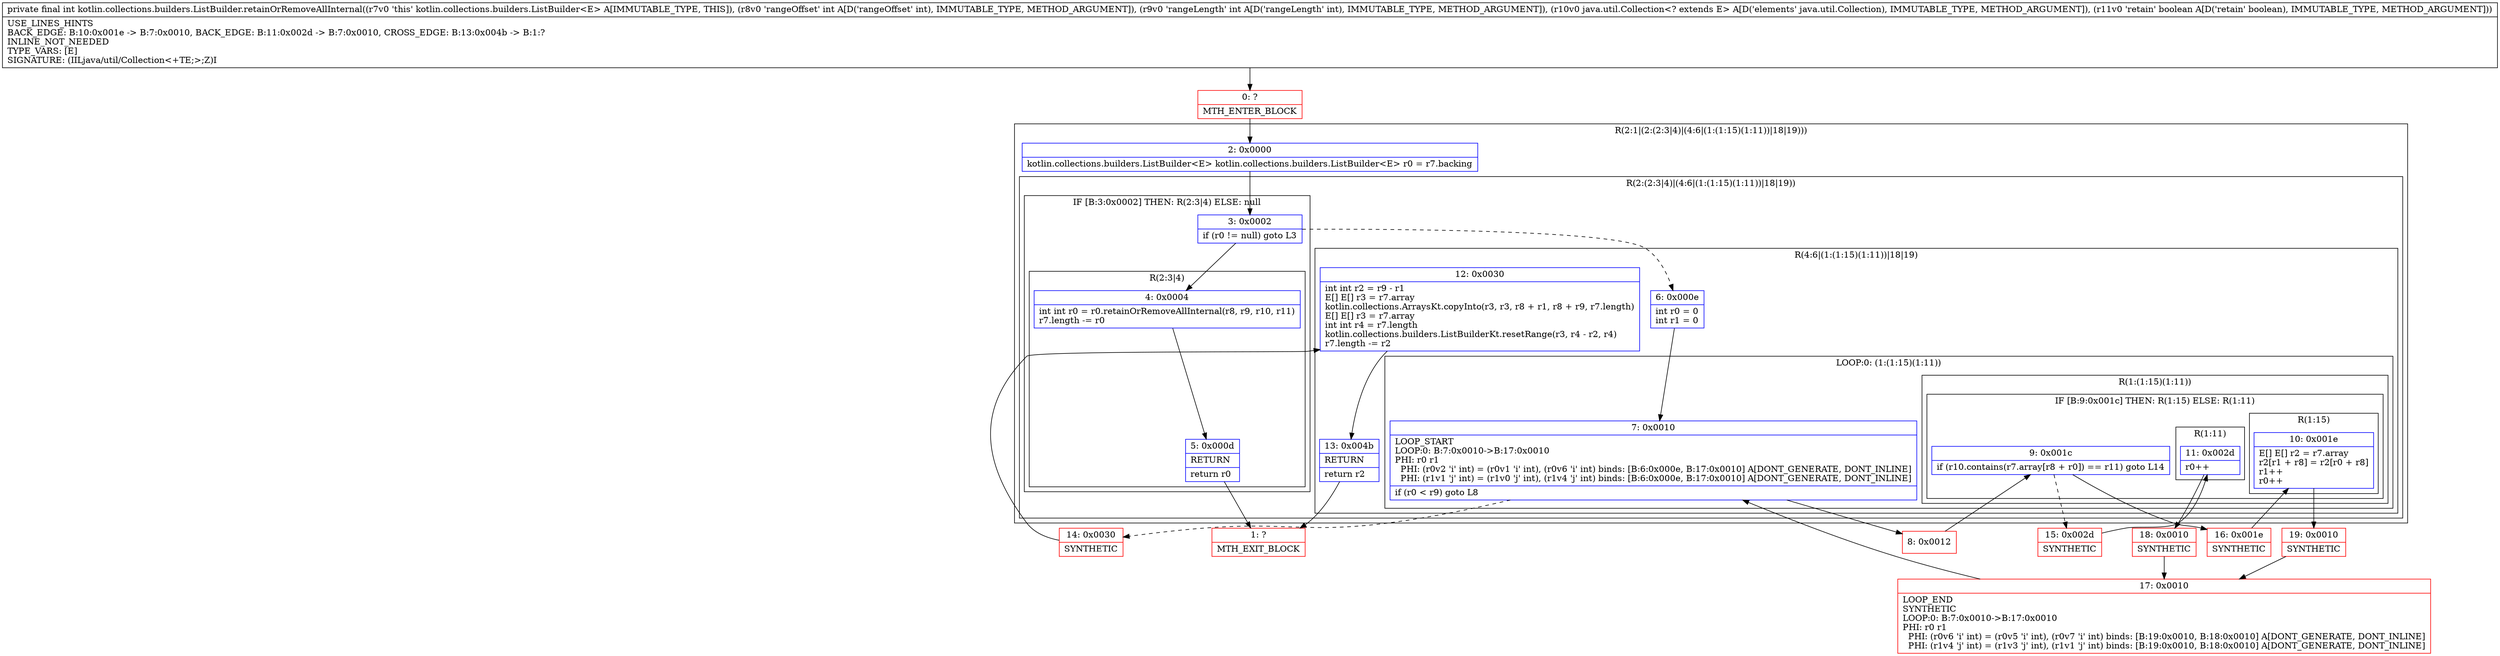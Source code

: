 digraph "CFG forkotlin.collections.builders.ListBuilder.retainOrRemoveAllInternal(IILjava\/util\/Collection;Z)I" {
subgraph cluster_Region_890833339 {
label = "R(2:1|(2:(2:3|4)|(4:6|(1:(1:15)(1:11))|18|19)))";
node [shape=record,color=blue];
Node_2 [shape=record,label="{2\:\ 0x0000|kotlin.collections.builders.ListBuilder\<E\> kotlin.collections.builders.ListBuilder\<E\> r0 = r7.backing\l}"];
subgraph cluster_Region_1604545025 {
label = "R(2:(2:3|4)|(4:6|(1:(1:15)(1:11))|18|19))";
node [shape=record,color=blue];
subgraph cluster_IfRegion_737115576 {
label = "IF [B:3:0x0002] THEN: R(2:3|4) ELSE: null";
node [shape=record,color=blue];
Node_3 [shape=record,label="{3\:\ 0x0002|if (r0 != null) goto L3\l}"];
subgraph cluster_Region_47780732 {
label = "R(2:3|4)";
node [shape=record,color=blue];
Node_4 [shape=record,label="{4\:\ 0x0004|int int r0 = r0.retainOrRemoveAllInternal(r8, r9, r10, r11)\lr7.length \-= r0\l}"];
Node_5 [shape=record,label="{5\:\ 0x000d|RETURN\l|return r0\l}"];
}
}
subgraph cluster_Region_1563510324 {
label = "R(4:6|(1:(1:15)(1:11))|18|19)";
node [shape=record,color=blue];
Node_6 [shape=record,label="{6\:\ 0x000e|int r0 = 0\lint r1 = 0\l}"];
subgraph cluster_LoopRegion_977460328 {
label = "LOOP:0: (1:(1:15)(1:11))";
node [shape=record,color=blue];
Node_7 [shape=record,label="{7\:\ 0x0010|LOOP_START\lLOOP:0: B:7:0x0010\-\>B:17:0x0010\lPHI: r0 r1 \l  PHI: (r0v2 'i' int) = (r0v1 'i' int), (r0v6 'i' int) binds: [B:6:0x000e, B:17:0x0010] A[DONT_GENERATE, DONT_INLINE]\l  PHI: (r1v1 'j' int) = (r1v0 'j' int), (r1v4 'j' int) binds: [B:6:0x000e, B:17:0x0010] A[DONT_GENERATE, DONT_INLINE]\l|if (r0 \< r9) goto L8\l}"];
subgraph cluster_Region_1649502247 {
label = "R(1:(1:15)(1:11))";
node [shape=record,color=blue];
subgraph cluster_IfRegion_1838497266 {
label = "IF [B:9:0x001c] THEN: R(1:15) ELSE: R(1:11)";
node [shape=record,color=blue];
Node_9 [shape=record,label="{9\:\ 0x001c|if (r10.contains(r7.array[r8 + r0]) == r11) goto L14\l}"];
subgraph cluster_Region_538495224 {
label = "R(1:15)";
node [shape=record,color=blue];
Node_10 [shape=record,label="{10\:\ 0x001e|E[] E[] r2 = r7.array\lr2[r1 + r8] = r2[r0 + r8]\lr1++\lr0++\l}"];
}
subgraph cluster_Region_1892316158 {
label = "R(1:11)";
node [shape=record,color=blue];
Node_11 [shape=record,label="{11\:\ 0x002d|r0++\l}"];
}
}
}
}
Node_12 [shape=record,label="{12\:\ 0x0030|int int r2 = r9 \- r1\lE[] E[] r3 = r7.array\lkotlin.collections.ArraysKt.copyInto(r3, r3, r8 + r1, r8 + r9, r7.length)\lE[] E[] r3 = r7.array\lint int r4 = r7.length\lkotlin.collections.builders.ListBuilderKt.resetRange(r3, r4 \- r2, r4)\lr7.length \-= r2\l}"];
Node_13 [shape=record,label="{13\:\ 0x004b|RETURN\l|return r2\l}"];
}
}
}
Node_0 [shape=record,color=red,label="{0\:\ ?|MTH_ENTER_BLOCK\l}"];
Node_1 [shape=record,color=red,label="{1\:\ ?|MTH_EXIT_BLOCK\l}"];
Node_8 [shape=record,color=red,label="{8\:\ 0x0012}"];
Node_15 [shape=record,color=red,label="{15\:\ 0x002d|SYNTHETIC\l}"];
Node_18 [shape=record,color=red,label="{18\:\ 0x0010|SYNTHETIC\l}"];
Node_17 [shape=record,color=red,label="{17\:\ 0x0010|LOOP_END\lSYNTHETIC\lLOOP:0: B:7:0x0010\-\>B:17:0x0010\lPHI: r0 r1 \l  PHI: (r0v6 'i' int) = (r0v5 'i' int), (r0v7 'i' int) binds: [B:19:0x0010, B:18:0x0010] A[DONT_GENERATE, DONT_INLINE]\l  PHI: (r1v4 'j' int) = (r1v3 'j' int), (r1v1 'j' int) binds: [B:19:0x0010, B:18:0x0010] A[DONT_GENERATE, DONT_INLINE]\l}"];
Node_16 [shape=record,color=red,label="{16\:\ 0x001e|SYNTHETIC\l}"];
Node_19 [shape=record,color=red,label="{19\:\ 0x0010|SYNTHETIC\l}"];
Node_14 [shape=record,color=red,label="{14\:\ 0x0030|SYNTHETIC\l}"];
MethodNode[shape=record,label="{private final int kotlin.collections.builders.ListBuilder.retainOrRemoveAllInternal((r7v0 'this' kotlin.collections.builders.ListBuilder\<E\> A[IMMUTABLE_TYPE, THIS]), (r8v0 'rangeOffset' int A[D('rangeOffset' int), IMMUTABLE_TYPE, METHOD_ARGUMENT]), (r9v0 'rangeLength' int A[D('rangeLength' int), IMMUTABLE_TYPE, METHOD_ARGUMENT]), (r10v0 java.util.Collection\<? extends E\> A[D('elements' java.util.Collection), IMMUTABLE_TYPE, METHOD_ARGUMENT]), (r11v0 'retain' boolean A[D('retain' boolean), IMMUTABLE_TYPE, METHOD_ARGUMENT]))  | USE_LINES_HINTS\lBACK_EDGE: B:10:0x001e \-\> B:7:0x0010, BACK_EDGE: B:11:0x002d \-\> B:7:0x0010, CROSS_EDGE: B:13:0x004b \-\> B:1:?\lINLINE_NOT_NEEDED\lTYPE_VARS: [E]\lSIGNATURE: (IILjava\/util\/Collection\<+TE;\>;Z)I\l}"];
MethodNode -> Node_0;Node_2 -> Node_3;
Node_3 -> Node_4;
Node_3 -> Node_6[style=dashed];
Node_4 -> Node_5;
Node_5 -> Node_1;
Node_6 -> Node_7;
Node_7 -> Node_8;
Node_7 -> Node_14[style=dashed];
Node_9 -> Node_15[style=dashed];
Node_9 -> Node_16;
Node_10 -> Node_19;
Node_11 -> Node_18;
Node_12 -> Node_13;
Node_13 -> Node_1;
Node_0 -> Node_2;
Node_8 -> Node_9;
Node_15 -> Node_11;
Node_18 -> Node_17;
Node_17 -> Node_7;
Node_16 -> Node_10;
Node_19 -> Node_17;
Node_14 -> Node_12;
}

